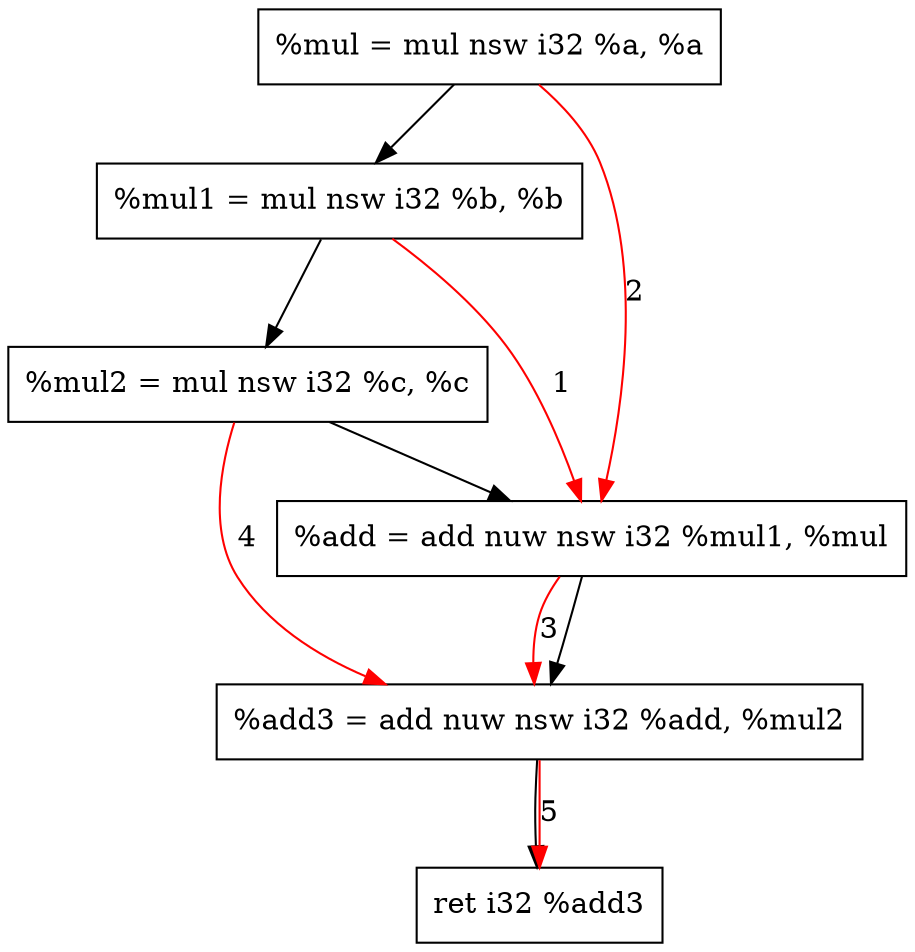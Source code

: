 digraph "CDFG for'func' function" {
	Node0x55e981ac5540[shape=record, label="  %mul = mul nsw i32 %a, %a"]
	Node0x55e981ac55d0[shape=record, label="  %mul1 = mul nsw i32 %b, %b"]
	Node0x55e981ac5660[shape=record, label="  %mul2 = mul nsw i32 %c, %c"]
	Node0x55e981ac56f0[shape=record, label="  %add = add nuw nsw i32 %mul1, %mul"]
	Node0x55e981ac5780[shape=record, label="  %add3 = add nuw nsw i32 %add, %mul2"]
	Node0x55e981ac54c8[shape=record, label="  ret i32 %add3"]
	Node0x55e981ac5540 -> Node0x55e981ac55d0
	Node0x55e981ac55d0 -> Node0x55e981ac5660
	Node0x55e981ac5660 -> Node0x55e981ac56f0
	Node0x55e981ac56f0 -> Node0x55e981ac5780
	Node0x55e981ac5780 -> Node0x55e981ac54c8
edge [color=red]
	Node0x55e981ac55d0 -> Node0x55e981ac56f0[label="1"]
	Node0x55e981ac5540 -> Node0x55e981ac56f0[label="2"]
	Node0x55e981ac56f0 -> Node0x55e981ac5780[label="3"]
	Node0x55e981ac5660 -> Node0x55e981ac5780[label="4"]
	Node0x55e981ac5780 -> Node0x55e981ac54c8[label="5"]
}
